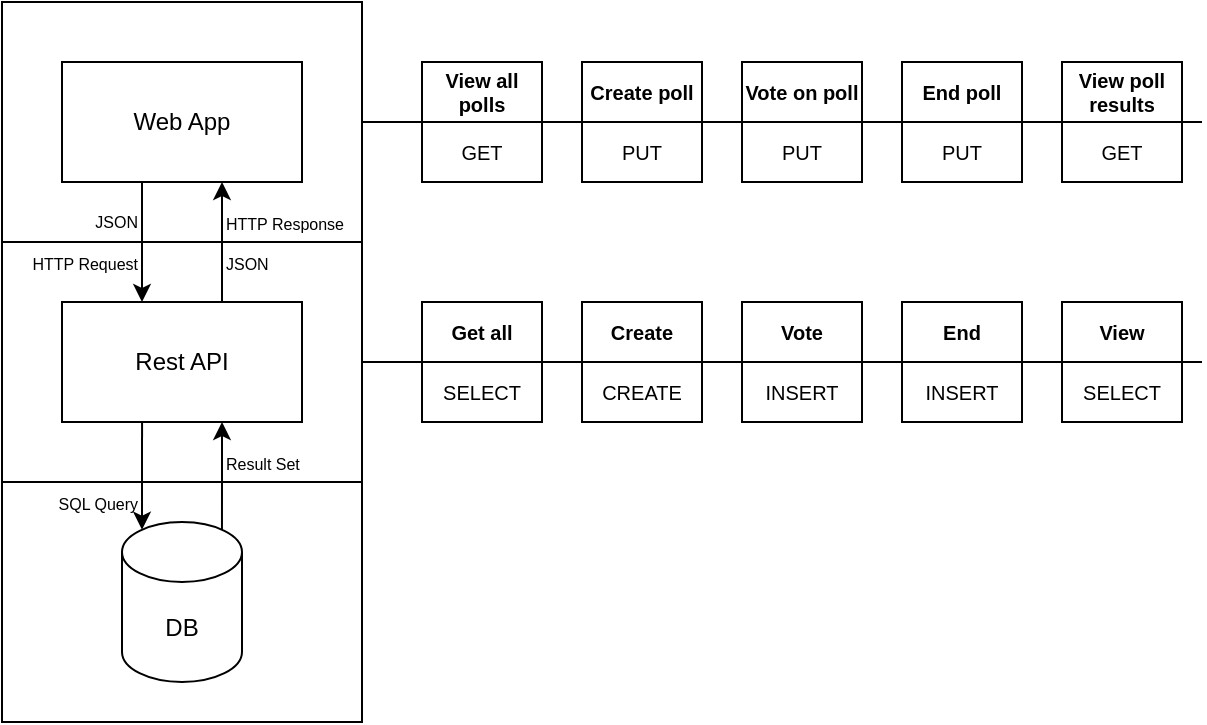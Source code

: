 <mxfile version="14.4.3" type="device"><diagram id="_gRLdz6Gu4AOvxBfUVVh" name="Page-1"><mxGraphModel dx="813" dy="438" grid="1" gridSize="10" guides="1" tooltips="1" connect="1" arrows="1" fold="1" page="1" pageScale="1" pageWidth="850" pageHeight="1100" math="0" shadow="0"><root><mxCell id="0"/><mxCell id="1" parent="0"/><mxCell id="LjwAC84H5dnRxCuy6vaj-45" value="" style="rounded=0;whiteSpace=wrap;html=1;fontSize=8;align=left;fillColor=none;" parent="1" vertex="1"><mxGeometry x="260" y="250" width="60" height="60" as="geometry"/></mxCell><mxCell id="LjwAC84H5dnRxCuy6vaj-8" value="" style="rounded=0;whiteSpace=wrap;html=1;fillColor=none;" parent="1" vertex="1"><mxGeometry x="50" y="340" width="180" height="120" as="geometry"/></mxCell><mxCell id="LjwAC84H5dnRxCuy6vaj-7" value="" style="rounded=0;whiteSpace=wrap;html=1;fillColor=none;" parent="1" vertex="1"><mxGeometry x="50" y="220" width="180" height="120" as="geometry"/></mxCell><mxCell id="LjwAC84H5dnRxCuy6vaj-6" value="" style="rounded=0;whiteSpace=wrap;html=1;fillColor=none;" parent="1" vertex="1"><mxGeometry x="50" y="100" width="180" height="120" as="geometry"/></mxCell><mxCell id="LjwAC84H5dnRxCuy6vaj-10" style="edgeStyle=orthogonalEdgeStyle;rounded=0;orthogonalLoop=1;jettySize=auto;html=1;exitX=0.25;exitY=1;exitDx=0;exitDy=0;entryX=0.25;entryY=0;entryDx=0;entryDy=0;" parent="1" edge="1"><mxGeometry relative="1" as="geometry"><mxPoint x="120" y="190" as="sourcePoint"/><mxPoint x="120" y="250" as="targetPoint"/></mxGeometry></mxCell><mxCell id="LjwAC84H5dnRxCuy6vaj-1" value="Web App" style="rounded=0;whiteSpace=wrap;html=1;" parent="1" vertex="1"><mxGeometry x="80" y="130" width="120" height="60" as="geometry"/></mxCell><mxCell id="LjwAC84H5dnRxCuy6vaj-11" style="edgeStyle=orthogonalEdgeStyle;rounded=0;orthogonalLoop=1;jettySize=auto;html=1;exitX=0.75;exitY=0;exitDx=0;exitDy=0;entryX=0.75;entryY=1;entryDx=0;entryDy=0;" parent="1" edge="1"><mxGeometry relative="1" as="geometry"><mxPoint x="160" y="250" as="sourcePoint"/><mxPoint x="160" y="190" as="targetPoint"/></mxGeometry></mxCell><mxCell id="LjwAC84H5dnRxCuy6vaj-2" value="Rest API" style="rounded=0;whiteSpace=wrap;html=1;" parent="1" vertex="1"><mxGeometry x="80" y="250" width="120" height="60" as="geometry"/></mxCell><mxCell id="LjwAC84H5dnRxCuy6vaj-4" value="DB" style="shape=cylinder3;whiteSpace=wrap;html=1;boundedLbl=1;backgroundOutline=1;size=15;" parent="1" vertex="1"><mxGeometry x="110" y="360" width="60" height="80" as="geometry"/></mxCell><mxCell id="LjwAC84H5dnRxCuy6vaj-15" style="edgeStyle=orthogonalEdgeStyle;rounded=0;orthogonalLoop=1;jettySize=auto;html=1;entryX=0.75;entryY=1;entryDx=0;entryDy=0;exitX=0.833;exitY=0.048;exitDx=0;exitDy=0;exitPerimeter=0;" parent="1" source="LjwAC84H5dnRxCuy6vaj-4" edge="1"><mxGeometry relative="1" as="geometry"><mxPoint x="160" y="360" as="sourcePoint"/><mxPoint x="160" y="310" as="targetPoint"/></mxGeometry></mxCell><mxCell id="LjwAC84H5dnRxCuy6vaj-16" style="edgeStyle=orthogonalEdgeStyle;rounded=0;orthogonalLoop=1;jettySize=auto;html=1;entryX=0.75;entryY=1;entryDx=0;entryDy=0;exitX=0.833;exitY=0.048;exitDx=0;exitDy=0;exitPerimeter=0;startArrow=classic;startFill=1;endArrow=none;endFill=0;" parent="1" edge="1"><mxGeometry relative="1" as="geometry"><mxPoint x="120.0" y="363.84" as="sourcePoint"/><mxPoint x="120.02" y="310" as="targetPoint"/></mxGeometry></mxCell><mxCell id="LjwAC84H5dnRxCuy6vaj-17" value="JSON" style="text;html=1;strokeColor=none;fillColor=none;align=right;verticalAlign=middle;whiteSpace=wrap;rounded=0;fontSize=8;" parent="1" vertex="1"><mxGeometry x="50" y="200" width="70" height="20" as="geometry"/></mxCell><mxCell id="LjwAC84H5dnRxCuy6vaj-18" value="&lt;font style=&quot;font-size: 8px&quot;&gt;HTTP Request&lt;/font&gt;" style="text;html=1;strokeColor=none;fillColor=none;align=right;verticalAlign=middle;whiteSpace=wrap;rounded=0;" parent="1" vertex="1"><mxGeometry x="50" y="220" width="70" height="20" as="geometry"/></mxCell><mxCell id="LjwAC84H5dnRxCuy6vaj-19" value="&lt;font style=&quot;font-size: 8px&quot;&gt;HTTP Response&lt;/font&gt;" style="text;html=1;strokeColor=none;fillColor=none;align=left;verticalAlign=middle;whiteSpace=wrap;rounded=0;" parent="1" vertex="1"><mxGeometry x="160" y="200" width="70" height="20" as="geometry"/></mxCell><mxCell id="LjwAC84H5dnRxCuy6vaj-20" value="&lt;font style=&quot;font-size: 8px&quot;&gt;JSON&lt;/font&gt;" style="text;html=1;strokeColor=none;fillColor=none;align=left;verticalAlign=middle;whiteSpace=wrap;rounded=0;" parent="1" vertex="1"><mxGeometry x="160" y="220" width="70" height="20" as="geometry"/></mxCell><mxCell id="LjwAC84H5dnRxCuy6vaj-21" value="&lt;font style=&quot;font-size: 8px&quot;&gt;Result Set&lt;/font&gt;" style="text;html=1;strokeColor=none;fillColor=none;align=left;verticalAlign=middle;whiteSpace=wrap;rounded=0;" parent="1" vertex="1"><mxGeometry x="160" y="320" width="70" height="20" as="geometry"/></mxCell><mxCell id="LjwAC84H5dnRxCuy6vaj-22" value="&lt;font style=&quot;font-size: 8px&quot;&gt;SQL Query&lt;/font&gt;" style="text;html=1;strokeColor=none;fillColor=none;align=right;verticalAlign=middle;whiteSpace=wrap;rounded=0;" parent="1" vertex="1"><mxGeometry x="50" y="340" width="70" height="20" as="geometry"/></mxCell><mxCell id="LjwAC84H5dnRxCuy6vaj-30" value="" style="group" parent="1" vertex="1" connectable="0"><mxGeometry x="260" y="130" width="60" height="60" as="geometry"/></mxCell><mxCell id="LjwAC84H5dnRxCuy6vaj-24" value="" style="rounded=0;whiteSpace=wrap;html=1;fontSize=8;align=left;fillColor=none;" parent="LjwAC84H5dnRxCuy6vaj-30" vertex="1"><mxGeometry width="60" height="60" as="geometry"/></mxCell><mxCell id="LjwAC84H5dnRxCuy6vaj-26" value="&lt;b&gt;View all polls&lt;/b&gt;" style="text;html=1;strokeColor=none;fillColor=none;align=center;verticalAlign=middle;whiteSpace=wrap;rounded=0;fontSize=10;" parent="LjwAC84H5dnRxCuy6vaj-30" vertex="1"><mxGeometry width="60" height="30" as="geometry"/></mxCell><mxCell id="LjwAC84H5dnRxCuy6vaj-27" value="GET" style="text;html=1;strokeColor=none;fillColor=none;align=center;verticalAlign=middle;whiteSpace=wrap;rounded=0;fontSize=10;" parent="LjwAC84H5dnRxCuy6vaj-30" vertex="1"><mxGeometry y="30" width="60" height="30" as="geometry"/></mxCell><mxCell id="LjwAC84H5dnRxCuy6vaj-31" value="" style="group" parent="1" vertex="1" connectable="0"><mxGeometry x="340" y="130" width="60" height="60" as="geometry"/></mxCell><mxCell id="LjwAC84H5dnRxCuy6vaj-32" value="" style="rounded=0;whiteSpace=wrap;html=1;fontSize=8;align=left;fillColor=none;" parent="LjwAC84H5dnRxCuy6vaj-31" vertex="1"><mxGeometry width="60" height="60" as="geometry"/></mxCell><mxCell id="LjwAC84H5dnRxCuy6vaj-33" value="&lt;b&gt;Create poll&lt;/b&gt;" style="text;html=1;strokeColor=none;fillColor=none;align=center;verticalAlign=middle;whiteSpace=wrap;rounded=0;fontSize=10;" parent="LjwAC84H5dnRxCuy6vaj-31" vertex="1"><mxGeometry width="60" height="30" as="geometry"/></mxCell><mxCell id="LjwAC84H5dnRxCuy6vaj-34" value="PUT" style="text;html=1;strokeColor=none;fillColor=none;align=center;verticalAlign=middle;whiteSpace=wrap;rounded=0;fontSize=10;" parent="LjwAC84H5dnRxCuy6vaj-31" vertex="1"><mxGeometry y="30" width="60" height="30" as="geometry"/></mxCell><mxCell id="LjwAC84H5dnRxCuy6vaj-37" value="" style="group" parent="1" vertex="1" connectable="0"><mxGeometry x="420" y="130" width="60" height="60" as="geometry"/></mxCell><mxCell id="LjwAC84H5dnRxCuy6vaj-38" value="" style="rounded=0;whiteSpace=wrap;html=1;fontSize=8;align=left;fillColor=none;" parent="LjwAC84H5dnRxCuy6vaj-37" vertex="1"><mxGeometry width="60" height="60" as="geometry"/></mxCell><mxCell id="LjwAC84H5dnRxCuy6vaj-40" value="PUT" style="text;html=1;strokeColor=none;fillColor=none;align=center;verticalAlign=middle;whiteSpace=wrap;rounded=0;fontSize=10;" parent="LjwAC84H5dnRxCuy6vaj-37" vertex="1"><mxGeometry y="30" width="60" height="30" as="geometry"/></mxCell><mxCell id="DOOdRtaxlqPXQnlXTCs4-14" value="&lt;b&gt;Vote on poll&lt;/b&gt;" style="text;html=1;strokeColor=none;fillColor=none;align=center;verticalAlign=middle;whiteSpace=wrap;rounded=0;fontSize=10;" parent="LjwAC84H5dnRxCuy6vaj-37" vertex="1"><mxGeometry width="60" height="30" as="geometry"/></mxCell><mxCell id="DPz0ZoeLavbQGUnRthbB-7" value="" style="group" parent="1" vertex="1" connectable="0"><mxGeometry x="340" y="250" width="60" height="90" as="geometry"/></mxCell><mxCell id="DPz0ZoeLavbQGUnRthbB-17" value="" style="rounded=0;whiteSpace=wrap;html=1;fontSize=8;align=left;fillColor=none;" parent="DPz0ZoeLavbQGUnRthbB-7" vertex="1"><mxGeometry width="60" height="60" as="geometry"/></mxCell><mxCell id="DPz0ZoeLavbQGUnRthbB-8" value="&lt;b&gt;Create&lt;/b&gt;" style="text;html=1;strokeColor=none;fillColor=none;align=center;verticalAlign=middle;whiteSpace=wrap;rounded=0;fontSize=10;" parent="DPz0ZoeLavbQGUnRthbB-7" vertex="1"><mxGeometry width="60" height="30" as="geometry"/></mxCell><mxCell id="DPz0ZoeLavbQGUnRthbB-10" value="CREATE" style="text;html=1;strokeColor=none;fillColor=none;align=center;verticalAlign=middle;whiteSpace=wrap;rounded=0;fontSize=10;" parent="DPz0ZoeLavbQGUnRthbB-7" vertex="1"><mxGeometry y="30" width="60" height="30" as="geometry"/></mxCell><mxCell id="DPz0ZoeLavbQGUnRthbB-12" value="" style="rounded=0;whiteSpace=wrap;html=1;fontSize=8;align=left;fillColor=none;" parent="1" vertex="1"><mxGeometry x="580" y="250" width="60" height="60" as="geometry"/></mxCell><mxCell id="LjwAC84H5dnRxCuy6vaj-46" value="&lt;b&gt;Get all&lt;br&gt;&lt;/b&gt;" style="text;html=1;strokeColor=none;fillColor=none;align=center;verticalAlign=middle;whiteSpace=wrap;rounded=0;fontSize=10;" parent="1" vertex="1"><mxGeometry x="260" y="250" width="60" height="30" as="geometry"/></mxCell><mxCell id="LjwAC84H5dnRxCuy6vaj-47" value="SELECT" style="text;html=1;strokeColor=none;fillColor=none;align=center;verticalAlign=middle;whiteSpace=wrap;rounded=0;fontSize=10;" parent="1" vertex="1"><mxGeometry x="260" y="280" width="60" height="30" as="geometry"/></mxCell><mxCell id="DPz0ZoeLavbQGUnRthbB-18" value="&lt;b&gt;View&lt;/b&gt;" style="text;html=1;strokeColor=none;fillColor=none;align=center;verticalAlign=middle;whiteSpace=wrap;rounded=0;fontSize=10;" parent="1" vertex="1"><mxGeometry x="580" y="250" width="60" height="30" as="geometry"/></mxCell><mxCell id="DPz0ZoeLavbQGUnRthbB-19" value="SELECT" style="text;html=1;strokeColor=none;fillColor=none;align=center;verticalAlign=middle;whiteSpace=wrap;rounded=0;fontSize=10;" parent="1" vertex="1"><mxGeometry x="580" y="280" width="60" height="30" as="geometry"/></mxCell><mxCell id="tJKgQ04eMGTKzkB6STGr-1" value="" style="endArrow=none;html=1;exitX=1;exitY=0.5;exitDx=0;exitDy=0;" parent="1" source="LjwAC84H5dnRxCuy6vaj-6" edge="1"><mxGeometry width="50" height="50" relative="1" as="geometry"><mxPoint x="400" y="420" as="sourcePoint"/><mxPoint x="650" y="160" as="targetPoint"/></mxGeometry></mxCell><mxCell id="tJKgQ04eMGTKzkB6STGr-4" value="" style="endArrow=none;html=1;exitX=1;exitY=0.5;exitDx=0;exitDy=0;" parent="1" source="LjwAC84H5dnRxCuy6vaj-7" edge="1"><mxGeometry width="50" height="50" relative="1" as="geometry"><mxPoint x="440" y="280" as="sourcePoint"/><mxPoint x="650" y="280" as="targetPoint"/></mxGeometry></mxCell><mxCell id="pXME4OpV5fAFbd6wPcsq-1" value="" style="group" vertex="1" connectable="0" parent="1"><mxGeometry x="500" y="130" width="60" height="60" as="geometry"/></mxCell><mxCell id="pXME4OpV5fAFbd6wPcsq-2" value="" style="rounded=0;whiteSpace=wrap;html=1;fontSize=8;align=left;fillColor=none;" vertex="1" parent="pXME4OpV5fAFbd6wPcsq-1"><mxGeometry width="60" height="60" as="geometry"/></mxCell><mxCell id="pXME4OpV5fAFbd6wPcsq-3" value="PUT" style="text;html=1;strokeColor=none;fillColor=none;align=center;verticalAlign=middle;whiteSpace=wrap;rounded=0;fontSize=10;" vertex="1" parent="pXME4OpV5fAFbd6wPcsq-1"><mxGeometry y="30" width="60" height="30" as="geometry"/></mxCell><mxCell id="pXME4OpV5fAFbd6wPcsq-4" value="&lt;b&gt;End poll&lt;/b&gt;" style="text;html=1;strokeColor=none;fillColor=none;align=center;verticalAlign=middle;whiteSpace=wrap;rounded=0;fontSize=10;" vertex="1" parent="pXME4OpV5fAFbd6wPcsq-1"><mxGeometry width="60" height="30" as="geometry"/></mxCell><mxCell id="pXME4OpV5fAFbd6wPcsq-9" value="" style="rounded=0;whiteSpace=wrap;html=1;fontSize=8;align=left;fillColor=none;" vertex="1" parent="1"><mxGeometry x="500" y="250" width="60" height="60" as="geometry"/></mxCell><mxCell id="pXME4OpV5fAFbd6wPcsq-10" value="&lt;b&gt;End&lt;/b&gt;" style="text;html=1;strokeColor=none;fillColor=none;align=center;verticalAlign=middle;whiteSpace=wrap;rounded=0;fontSize=10;" vertex="1" parent="1"><mxGeometry x="500" y="250" width="60" height="30" as="geometry"/></mxCell><mxCell id="pXME4OpV5fAFbd6wPcsq-11" value="INSERT" style="text;html=1;strokeColor=none;fillColor=none;align=center;verticalAlign=middle;whiteSpace=wrap;rounded=0;fontSize=10;" vertex="1" parent="1"><mxGeometry x="500" y="280" width="60" height="30" as="geometry"/></mxCell><mxCell id="pXME4OpV5fAFbd6wPcsq-12" value="" style="group" vertex="1" connectable="0" parent="1"><mxGeometry x="580" y="130" width="60" height="60" as="geometry"/></mxCell><mxCell id="pXME4OpV5fAFbd6wPcsq-13" value="" style="rounded=0;whiteSpace=wrap;html=1;fontSize=8;align=left;fillColor=none;" vertex="1" parent="pXME4OpV5fAFbd6wPcsq-12"><mxGeometry width="60" height="60" as="geometry"/></mxCell><mxCell id="pXME4OpV5fAFbd6wPcsq-14" value="GET" style="text;html=1;strokeColor=none;fillColor=none;align=center;verticalAlign=middle;whiteSpace=wrap;rounded=0;fontSize=10;" vertex="1" parent="pXME4OpV5fAFbd6wPcsq-12"><mxGeometry y="30" width="60" height="30" as="geometry"/></mxCell><mxCell id="pXME4OpV5fAFbd6wPcsq-15" value="&lt;b&gt;View poll results&lt;/b&gt;" style="text;html=1;strokeColor=none;fillColor=none;align=center;verticalAlign=middle;whiteSpace=wrap;rounded=0;fontSize=10;" vertex="1" parent="pXME4OpV5fAFbd6wPcsq-12"><mxGeometry width="60" height="30" as="geometry"/></mxCell><mxCell id="pXME4OpV5fAFbd6wPcsq-16" value="" style="rounded=0;whiteSpace=wrap;html=1;fontSize=8;align=left;fillColor=none;" vertex="1" parent="1"><mxGeometry x="420" y="250" width="60" height="60" as="geometry"/></mxCell><mxCell id="pXME4OpV5fAFbd6wPcsq-17" value="&lt;b&gt;Vote&lt;/b&gt;" style="text;html=1;strokeColor=none;fillColor=none;align=center;verticalAlign=middle;whiteSpace=wrap;rounded=0;fontSize=10;" vertex="1" parent="1"><mxGeometry x="420" y="250" width="60" height="30" as="geometry"/></mxCell><mxCell id="pXME4OpV5fAFbd6wPcsq-18" value="INSERT" style="text;html=1;strokeColor=none;fillColor=none;align=center;verticalAlign=middle;whiteSpace=wrap;rounded=0;fontSize=10;" vertex="1" parent="1"><mxGeometry x="420" y="280" width="60" height="30" as="geometry"/></mxCell></root></mxGraphModel></diagram></mxfile>